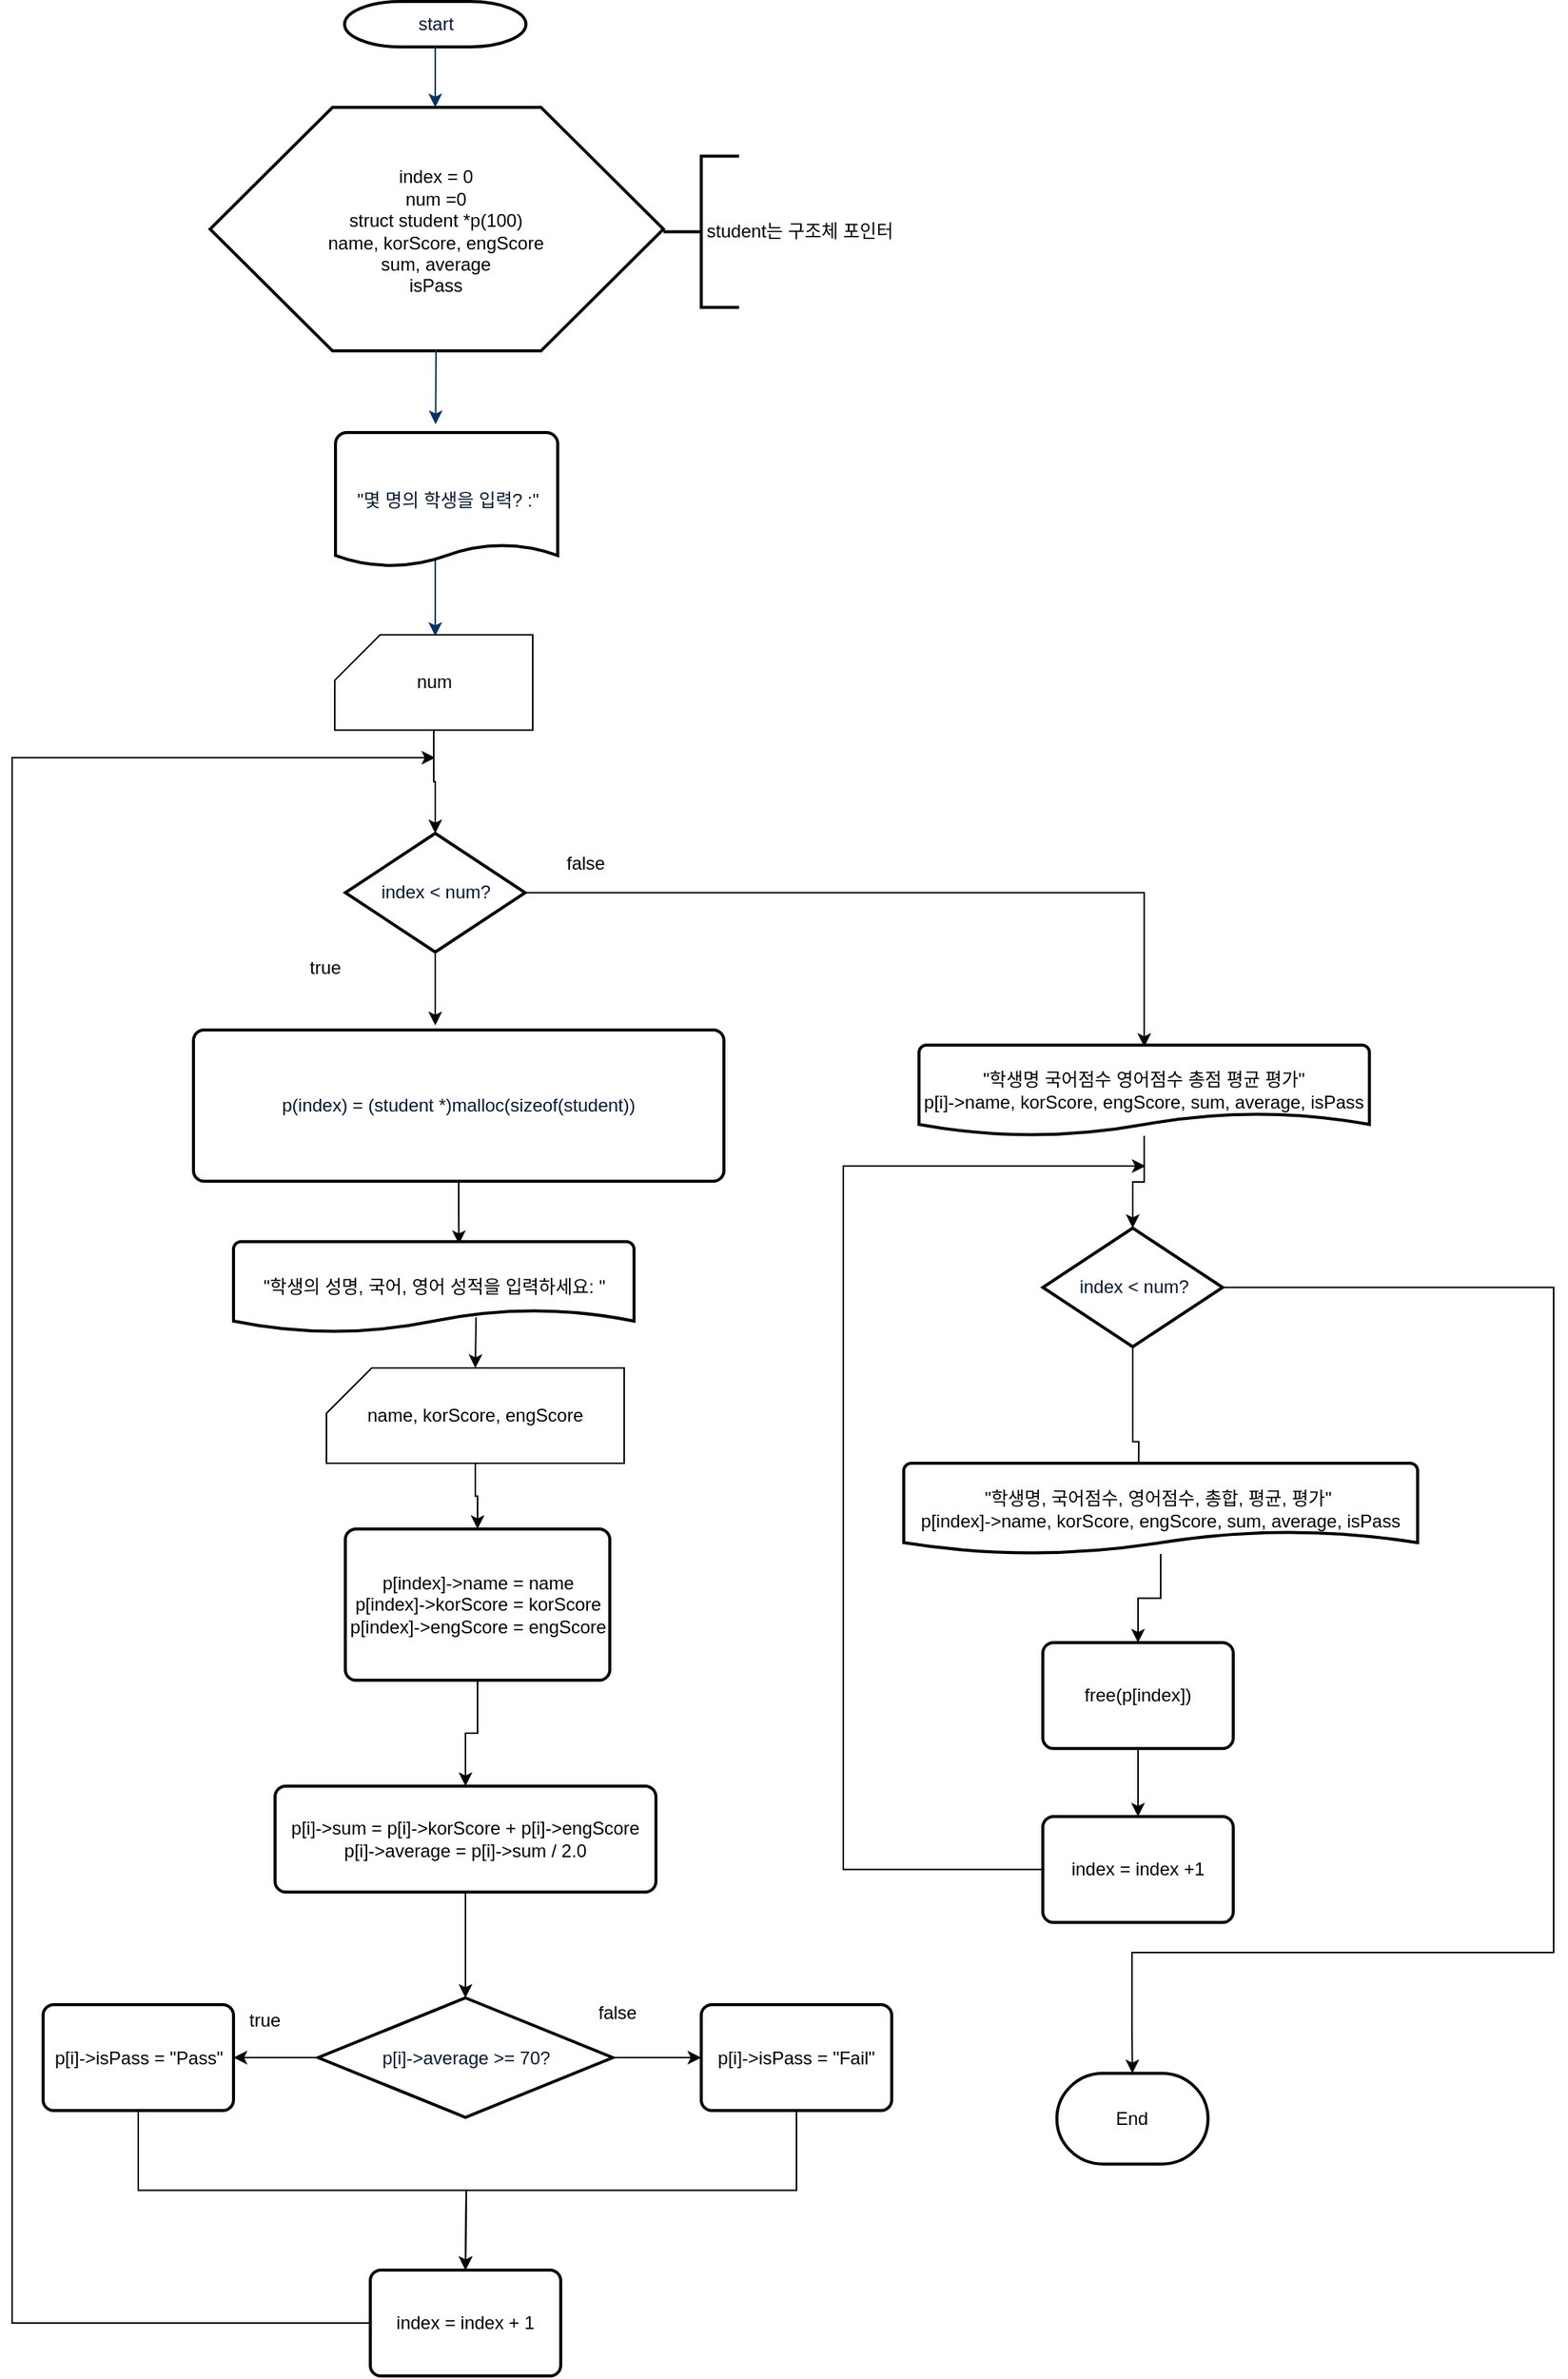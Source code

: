 <mxfile version="11.2.9" type="device" pages="1"><diagram id="6a731a19-8d31-9384-78a2-239565b7b9f0" name="성적 처리 프로그램"><mxGraphModel dx="865" dy="416" grid="1" gridSize="10" guides="1" tooltips="1" connect="1" arrows="1" fold="1" page="1" pageScale="1" pageWidth="1169" pageHeight="827" background="#ffffff" math="0" shadow="0"><root><mxCell id="0"/><mxCell id="1" parent="0"/><mxCell id="A-dFb39a2JLL3kZROjQ0-63" value="" style="verticalLabelPosition=bottom;verticalAlign=top;html=1;strokeWidth=2;shape=hexagon;perimeter=hexagonPerimeter2;arcSize=6;size=0.27;" vertex="1" parent="1"><mxGeometry x="171" y="130" width="300" height="161" as="geometry"/></mxCell><mxCell id="2" value="start" style="shape=mxgraph.flowchart.terminator;fillColor=#FFFFFF;strokeColor=#000000;strokeWidth=2;gradientColor=none;gradientDirection=north;fontColor=#001933;fontStyle=0;html=1;" parent="1" vertex="1"><mxGeometry x="260" y="60" width="120" height="30" as="geometry"/></mxCell><mxCell id="7" style="fontColor=#001933;fontStyle=1;strokeColor=#003366;strokeWidth=1;html=1;" parent="1" source="2" edge="1"><mxGeometry relative="1" as="geometry"><mxPoint x="320" y="130" as="targetPoint"/></mxGeometry></mxCell><mxCell id="8" style="fontColor=#001933;fontStyle=1;strokeColor=#003366;strokeWidth=1;html=1;exitX=0.5;exitY=1;exitDx=0;exitDy=0;" parent="1" edge="1"><mxGeometry relative="1" as="geometry"><mxPoint x="320.5" y="290" as="sourcePoint"/><mxPoint x="320.223" y="339.5" as="targetPoint"/></mxGeometry></mxCell><mxCell id="9" style="entryX=0.5;entryY=0;entryPerimeter=0;fontColor=#001933;fontStyle=1;strokeColor=#003366;strokeWidth=1;html=1;" parent="1" edge="1"><mxGeometry relative="1" as="geometry"><mxPoint x="320" y="419.5" as="sourcePoint"/><mxPoint x="320" y="479.5" as="targetPoint"/></mxGeometry></mxCell><mxCell id="A-dFb39a2JLL3kZROjQ0-69" style="edgeStyle=orthogonalEdgeStyle;rounded=0;orthogonalLoop=1;jettySize=auto;html=1;exitX=0.5;exitY=1;exitDx=0;exitDy=0;exitPerimeter=0;entryX=0.467;entryY=0.062;entryDx=0;entryDy=0;entryPerimeter=0;" edge="1" parent="1" source="24"><mxGeometry relative="1" as="geometry"><mxPoint x="320" y="737" as="targetPoint"/></mxGeometry></mxCell><mxCell id="A-dFb39a2JLL3kZROjQ0-112" style="edgeStyle=orthogonalEdgeStyle;rounded=0;orthogonalLoop=1;jettySize=auto;html=1;entryX=0.5;entryY=0.02;entryDx=0;entryDy=0;entryPerimeter=0;" edge="1" parent="1" source="24" target="A-dFb39a2JLL3kZROjQ0-110"><mxGeometry relative="1" as="geometry"><mxPoint x="1034.8" y="649.25" as="targetPoint"/></mxGeometry></mxCell><mxCell id="24" value="index &amp;lt; num?" style="shape=mxgraph.flowchart.decision;fillColor=#FFFFFF;strokeColor=#000000;strokeWidth=2;gradientColor=none;gradientDirection=north;fontColor=#001933;fontStyle=0;html=1;" parent="1" vertex="1"><mxGeometry x="260.5" y="610" width="119" height="78.5" as="geometry"/></mxCell><mxCell id="A-dFb39a2JLL3kZROjQ0-57" value="index = 0&lt;br&gt;num =0&lt;br&gt;struct student *p(100)&lt;br&gt;name, korScore, engScore&lt;br&gt;sum, average&lt;br&gt;isPass" style="text;html=1;resizable=0;autosize=1;align=center;verticalAlign=middle;points=[];fillColor=none;strokeColor=none;rounded=0;" vertex="1" parent="1"><mxGeometry x="239.5" y="167.2" width="160" height="90" as="geometry"/></mxCell><mxCell id="A-dFb39a2JLL3kZROjQ0-59" value="&amp;nbsp; &amp;nbsp; &amp;nbsp; &amp;nbsp; student는 구조체 포인터&amp;nbsp;" style="strokeWidth=2;html=1;shape=mxgraph.flowchart.annotation_2;align=left;pointerEvents=1" vertex="1" parent="1"><mxGeometry x="471" y="162.2" width="50" height="100" as="geometry"/></mxCell><mxCell id="A-dFb39a2JLL3kZROjQ0-60" value="&quot;몇 명의 학생을 입력? :&quot;" style="shape=mxgraph.flowchart.document;fillColor=#FFFFFF;strokeColor=#000000;strokeWidth=2;gradientColor=none;gradientDirection=north;fontColor=#001933;fontStyle=0;html=1;" vertex="1" parent="1"><mxGeometry x="254" y="345" width="147" height="90" as="geometry"/></mxCell><mxCell id="A-dFb39a2JLL3kZROjQ0-68" style="edgeStyle=orthogonalEdgeStyle;rounded=0;orthogonalLoop=1;jettySize=auto;html=1;exitX=0.5;exitY=1;exitDx=0;exitDy=0;exitPerimeter=0;entryX=0.5;entryY=0;entryDx=0;entryDy=0;entryPerimeter=0;" edge="1" parent="1" source="A-dFb39a2JLL3kZROjQ0-65" target="24"><mxGeometry relative="1" as="geometry"><mxPoint x="319" y="603" as="targetPoint"/></mxGeometry></mxCell><mxCell id="A-dFb39a2JLL3kZROjQ0-65" value="num" style="shape=card;whiteSpace=wrap;html=1;" vertex="1" parent="1"><mxGeometry x="253.5" y="478.8" width="131" height="63" as="geometry"/></mxCell><mxCell id="A-dFb39a2JLL3kZROjQ0-73" value="true" style="text;html=1;resizable=0;points=[];autosize=1;align=left;verticalAlign=top;spacingTop=-4;" vertex="1" parent="1"><mxGeometry x="235" y="689" width="40" height="20" as="geometry"/></mxCell><mxCell id="A-dFb39a2JLL3kZROjQ0-74" value="false" style="text;html=1;resizable=0;points=[];autosize=1;align=left;verticalAlign=top;spacingTop=-4;" vertex="1" parent="1"><mxGeometry x="405" y="620" width="40" height="20" as="geometry"/></mxCell><mxCell id="A-dFb39a2JLL3kZROjQ0-83" style="edgeStyle=orthogonalEdgeStyle;rounded=0;orthogonalLoop=1;jettySize=auto;html=1;exitX=0.5;exitY=1;exitDx=0;exitDy=0;entryX=0.563;entryY=0.027;entryDx=0;entryDy=0;entryPerimeter=0;" edge="1" parent="1" source="A-dFb39a2JLL3kZROjQ0-77" target="A-dFb39a2JLL3kZROjQ0-82"><mxGeometry relative="1" as="geometry"><Array as="points"><mxPoint x="336" y="860"/><mxPoint x="336" y="860"/></Array></mxGeometry></mxCell><mxCell id="A-dFb39a2JLL3kZROjQ0-77" value="&lt;span style=&quot;color: rgb(0 , 25 , 51)&quot;&gt;p(index) = (student *)malloc(sizeof(student))&lt;/span&gt;" style="rounded=1;whiteSpace=wrap;html=1;absoluteArcSize=1;arcSize=14;strokeWidth=2;" vertex="1" parent="1"><mxGeometry x="160" y="740" width="351" height="100" as="geometry"/></mxCell><mxCell id="A-dFb39a2JLL3kZROjQ0-89" style="edgeStyle=orthogonalEdgeStyle;rounded=0;orthogonalLoop=1;jettySize=auto;html=1;exitX=0.5;exitY=1;exitDx=0;exitDy=0;entryX=0.5;entryY=0;entryDx=0;entryDy=0;" edge="1" parent="1" source="A-dFb39a2JLL3kZROjQ0-78" target="A-dFb39a2JLL3kZROjQ0-80"><mxGeometry relative="1" as="geometry"/></mxCell><mxCell id="A-dFb39a2JLL3kZROjQ0-78" value="p[index]-&amp;gt;name = name&lt;br&gt;p[index]-&amp;gt;korScore = korScore&lt;br&gt;p[index]-&amp;gt;engScore = engScore" style="rounded=1;whiteSpace=wrap;html=1;absoluteArcSize=1;arcSize=14;strokeWidth=2;" vertex="1" parent="1"><mxGeometry x="260.5" y="1070" width="175" height="100" as="geometry"/></mxCell><mxCell id="A-dFb39a2JLL3kZROjQ0-91" style="edgeStyle=orthogonalEdgeStyle;rounded=0;orthogonalLoop=1;jettySize=auto;html=1;exitX=0.5;exitY=1;exitDx=0;exitDy=0;entryX=0.5;entryY=0;entryDx=0;entryDy=0;entryPerimeter=0;" edge="1" parent="1" source="A-dFb39a2JLL3kZROjQ0-80" target="A-dFb39a2JLL3kZROjQ0-90"><mxGeometry relative="1" as="geometry"/></mxCell><mxCell id="A-dFb39a2JLL3kZROjQ0-80" value="p[i]-&amp;gt;sum = p[i]-&amp;gt;korScore + p[i]-&amp;gt;engScore&lt;br&gt;p[i]-&amp;gt;average = p[i]-&amp;gt;sum / 2.0" style="rounded=1;whiteSpace=wrap;html=1;absoluteArcSize=1;arcSize=14;strokeWidth=2;" vertex="1" parent="1"><mxGeometry x="214" y="1240" width="252" height="70" as="geometry"/></mxCell><mxCell id="A-dFb39a2JLL3kZROjQ0-82" value="&quot;학생의 성명, 국어, 영어 성적을 입력하세요: &quot;" style="strokeWidth=2;html=1;shape=mxgraph.flowchart.document2;whiteSpace=wrap;size=0.25;" vertex="1" parent="1"><mxGeometry x="186.5" y="880" width="265" height="60" as="geometry"/></mxCell><mxCell id="A-dFb39a2JLL3kZROjQ0-86" style="edgeStyle=orthogonalEdgeStyle;rounded=0;orthogonalLoop=1;jettySize=auto;html=1;entryX=0.5;entryY=0;entryDx=0;entryDy=0;entryPerimeter=0;" edge="1" parent="1" target="A-dFb39a2JLL3kZROjQ0-85"><mxGeometry relative="1" as="geometry"><mxPoint x="347" y="930" as="sourcePoint"/><mxPoint x="400" y="950" as="targetPoint"/></mxGeometry></mxCell><mxCell id="A-dFb39a2JLL3kZROjQ0-87" style="edgeStyle=orthogonalEdgeStyle;rounded=0;orthogonalLoop=1;jettySize=auto;html=1;exitX=0.5;exitY=1;exitDx=0;exitDy=0;exitPerimeter=0;" edge="1" parent="1" source="A-dFb39a2JLL3kZROjQ0-85" target="A-dFb39a2JLL3kZROjQ0-78"><mxGeometry relative="1" as="geometry"/></mxCell><mxCell id="A-dFb39a2JLL3kZROjQ0-85" value="name, korScore, engScore" style="shape=card;whiteSpace=wrap;html=1;" vertex="1" parent="1"><mxGeometry x="248" y="963.5" width="197" height="63" as="geometry"/></mxCell><mxCell id="A-dFb39a2JLL3kZROjQ0-93" value="" style="edgeStyle=orthogonalEdgeStyle;rounded=0;orthogonalLoop=1;jettySize=auto;html=1;" edge="1" parent="1" source="A-dFb39a2JLL3kZROjQ0-90" target="A-dFb39a2JLL3kZROjQ0-92"><mxGeometry relative="1" as="geometry"/></mxCell><mxCell id="A-dFb39a2JLL3kZROjQ0-95" style="edgeStyle=orthogonalEdgeStyle;rounded=0;orthogonalLoop=1;jettySize=auto;html=1;exitX=1;exitY=0.5;exitDx=0;exitDy=0;exitPerimeter=0;entryX=0;entryY=0.5;entryDx=0;entryDy=0;" edge="1" parent="1" source="A-dFb39a2JLL3kZROjQ0-90" target="A-dFb39a2JLL3kZROjQ0-94"><mxGeometry relative="1" as="geometry"/></mxCell><mxCell id="A-dFb39a2JLL3kZROjQ0-90" value="p[i]-&amp;gt;average &amp;gt;= 70?" style="shape=mxgraph.flowchart.decision;fillColor=#FFFFFF;strokeColor=#000000;strokeWidth=2;gradientColor=none;gradientDirection=north;fontColor=#001933;fontStyle=0;html=1;" vertex="1" parent="1"><mxGeometry x="242.5" y="1380" width="195" height="79" as="geometry"/></mxCell><mxCell id="A-dFb39a2JLL3kZROjQ0-96" style="edgeStyle=orthogonalEdgeStyle;rounded=0;orthogonalLoop=1;jettySize=auto;html=1;exitX=0.5;exitY=1;exitDx=0;exitDy=0;" edge="1" parent="1" source="A-dFb39a2JLL3kZROjQ0-92"><mxGeometry relative="1" as="geometry"><mxPoint x="340" y="1560" as="targetPoint"/></mxGeometry></mxCell><mxCell id="A-dFb39a2JLL3kZROjQ0-92" value="p[i]-&amp;gt;isPass = &quot;Pass&quot;" style="rounded=1;whiteSpace=wrap;html=1;absoluteArcSize=1;arcSize=14;strokeWidth=2;" vertex="1" parent="1"><mxGeometry x="60.5" y="1384.5" width="126" height="70" as="geometry"/></mxCell><mxCell id="A-dFb39a2JLL3kZROjQ0-97" style="edgeStyle=orthogonalEdgeStyle;rounded=0;orthogonalLoop=1;jettySize=auto;html=1;exitX=0.5;exitY=1;exitDx=0;exitDy=0;" edge="1" parent="1" source="A-dFb39a2JLL3kZROjQ0-94"><mxGeometry relative="1" as="geometry"><mxPoint x="340" y="1560" as="targetPoint"/></mxGeometry></mxCell><mxCell id="A-dFb39a2JLL3kZROjQ0-94" value="p[i]-&amp;gt;isPass = &quot;Fail&quot;" style="rounded=1;whiteSpace=wrap;html=1;absoluteArcSize=1;arcSize=14;strokeWidth=2;" vertex="1" parent="1"><mxGeometry x="496" y="1384.5" width="126" height="70" as="geometry"/></mxCell><mxCell id="A-dFb39a2JLL3kZROjQ0-99" style="edgeStyle=orthogonalEdgeStyle;rounded=0;orthogonalLoop=1;jettySize=auto;html=1;" edge="1" parent="1" source="A-dFb39a2JLL3kZROjQ0-98"><mxGeometry relative="1" as="geometry"><mxPoint x="320" y="560" as="targetPoint"/><Array as="points"><mxPoint x="40" y="1595"/></Array></mxGeometry></mxCell><mxCell id="A-dFb39a2JLL3kZROjQ0-98" value="index = index + 1" style="rounded=1;whiteSpace=wrap;html=1;absoluteArcSize=1;arcSize=14;strokeWidth=2;" vertex="1" parent="1"><mxGeometry x="277" y="1560" width="126" height="70" as="geometry"/></mxCell><mxCell id="A-dFb39a2JLL3kZROjQ0-100" value="true" style="text;html=1;resizable=0;points=[];autosize=1;align=left;verticalAlign=top;spacingTop=-4;" vertex="1" parent="1"><mxGeometry x="194.5" y="1384.5" width="40" height="20" as="geometry"/></mxCell><mxCell id="A-dFb39a2JLL3kZROjQ0-101" value="false" style="text;html=1;resizable=0;points=[];autosize=1;align=left;verticalAlign=top;spacingTop=-4;" vertex="1" parent="1"><mxGeometry x="426" y="1380" width="40" height="20" as="geometry"/></mxCell><mxCell id="A-dFb39a2JLL3kZROjQ0-106" style="edgeStyle=orthogonalEdgeStyle;rounded=0;orthogonalLoop=1;jettySize=auto;html=1;exitX=0.5;exitY=1;exitDx=0;exitDy=0;exitPerimeter=0;entryX=0.479;entryY=0.072;entryDx=0;entryDy=0;entryPerimeter=0;" edge="1" parent="1" source="A-dFb39a2JLL3kZROjQ0-105"><mxGeometry relative="1" as="geometry"><mxPoint x="785" y="1075" as="targetPoint"/></mxGeometry></mxCell><mxCell id="A-dFb39a2JLL3kZROjQ0-115" style="edgeStyle=orthogonalEdgeStyle;rounded=0;orthogonalLoop=1;jettySize=auto;html=1;exitX=1;exitY=0.5;exitDx=0;exitDy=0;exitPerimeter=0;entryX=0.5;entryY=0;entryDx=0;entryDy=0;entryPerimeter=0;" edge="1" parent="1" source="A-dFb39a2JLL3kZROjQ0-105" target="A-dFb39a2JLL3kZROjQ0-114"><mxGeometry relative="1" as="geometry"><mxPoint x="800" y="1300" as="targetPoint"/><Array as="points"><mxPoint x="1060" y="910"/><mxPoint x="1060" y="1350"/><mxPoint x="781" y="1350"/><mxPoint x="781" y="1400"/></Array></mxGeometry></mxCell><mxCell id="A-dFb39a2JLL3kZROjQ0-105" value="index &amp;lt; num?" style="shape=mxgraph.flowchart.decision;fillColor=#FFFFFF;strokeColor=#000000;strokeWidth=2;gradientColor=none;gradientDirection=north;fontColor=#001933;fontStyle=0;html=1;" vertex="1" parent="1"><mxGeometry x="722" y="871" width="119" height="78.5" as="geometry"/></mxCell><mxCell id="A-dFb39a2JLL3kZROjQ0-118" value="" style="edgeStyle=orthogonalEdgeStyle;rounded=0;orthogonalLoop=1;jettySize=auto;html=1;" edge="1" parent="1" source="A-dFb39a2JLL3kZROjQ0-109" target="A-dFb39a2JLL3kZROjQ0-116"><mxGeometry relative="1" as="geometry"/></mxCell><mxCell id="A-dFb39a2JLL3kZROjQ0-109" value="&quot;학생명, 국어점수, 영어점수, 총합, 평균, 평가&quot;&amp;nbsp;&lt;br&gt;p[index]-&amp;gt;name, korScore, engScore, sum, average, isPass" style="strokeWidth=2;html=1;shape=mxgraph.flowchart.document2;whiteSpace=wrap;size=0.25;" vertex="1" parent="1"><mxGeometry x="630" y="1026.5" width="340" height="60" as="geometry"/></mxCell><mxCell id="A-dFb39a2JLL3kZROjQ0-111" value="" style="edgeStyle=orthogonalEdgeStyle;rounded=0;orthogonalLoop=1;jettySize=auto;html=1;" edge="1" parent="1" source="A-dFb39a2JLL3kZROjQ0-110" target="A-dFb39a2JLL3kZROjQ0-105"><mxGeometry relative="1" as="geometry"/></mxCell><mxCell id="A-dFb39a2JLL3kZROjQ0-110" value="&quot;학생명 국어점수 영어점수 총점 평균 평가&quot;&lt;br&gt;p[i]-&amp;gt;name, korScore, engScore, sum, average, isPass" style="strokeWidth=2;html=1;shape=mxgraph.flowchart.document2;whiteSpace=wrap;size=0.25;" vertex="1" parent="1"><mxGeometry x="640.1" y="750" width="298" height="60" as="geometry"/></mxCell><mxCell id="A-dFb39a2JLL3kZROjQ0-114" value="End" style="strokeWidth=2;html=1;shape=mxgraph.flowchart.terminator;whiteSpace=wrap;" vertex="1" parent="1"><mxGeometry x="731.3" y="1429.867" width="100" height="60" as="geometry"/></mxCell><mxCell id="A-dFb39a2JLL3kZROjQ0-120" value="" style="edgeStyle=orthogonalEdgeStyle;rounded=0;orthogonalLoop=1;jettySize=auto;html=1;" edge="1" parent="1" source="A-dFb39a2JLL3kZROjQ0-116" target="A-dFb39a2JLL3kZROjQ0-119"><mxGeometry relative="1" as="geometry"/></mxCell><mxCell id="A-dFb39a2JLL3kZROjQ0-116" value="free(p[index])" style="rounded=1;whiteSpace=wrap;html=1;absoluteArcSize=1;arcSize=14;strokeWidth=2;" vertex="1" parent="1"><mxGeometry x="722" y="1145.1" width="126" height="70" as="geometry"/></mxCell><mxCell id="A-dFb39a2JLL3kZROjQ0-121" style="edgeStyle=orthogonalEdgeStyle;rounded=0;orthogonalLoop=1;jettySize=auto;html=1;" edge="1" parent="1" source="A-dFb39a2JLL3kZROjQ0-119"><mxGeometry relative="1" as="geometry"><mxPoint x="790" y="830" as="targetPoint"/><Array as="points"><mxPoint x="590" y="1295"/></Array></mxGeometry></mxCell><mxCell id="A-dFb39a2JLL3kZROjQ0-119" value="index = index +1" style="rounded=1;whiteSpace=wrap;html=1;absoluteArcSize=1;arcSize=14;strokeWidth=2;" vertex="1" parent="1"><mxGeometry x="722" y="1260.1" width="126" height="70" as="geometry"/></mxCell></root></mxGraphModel></diagram></mxfile>